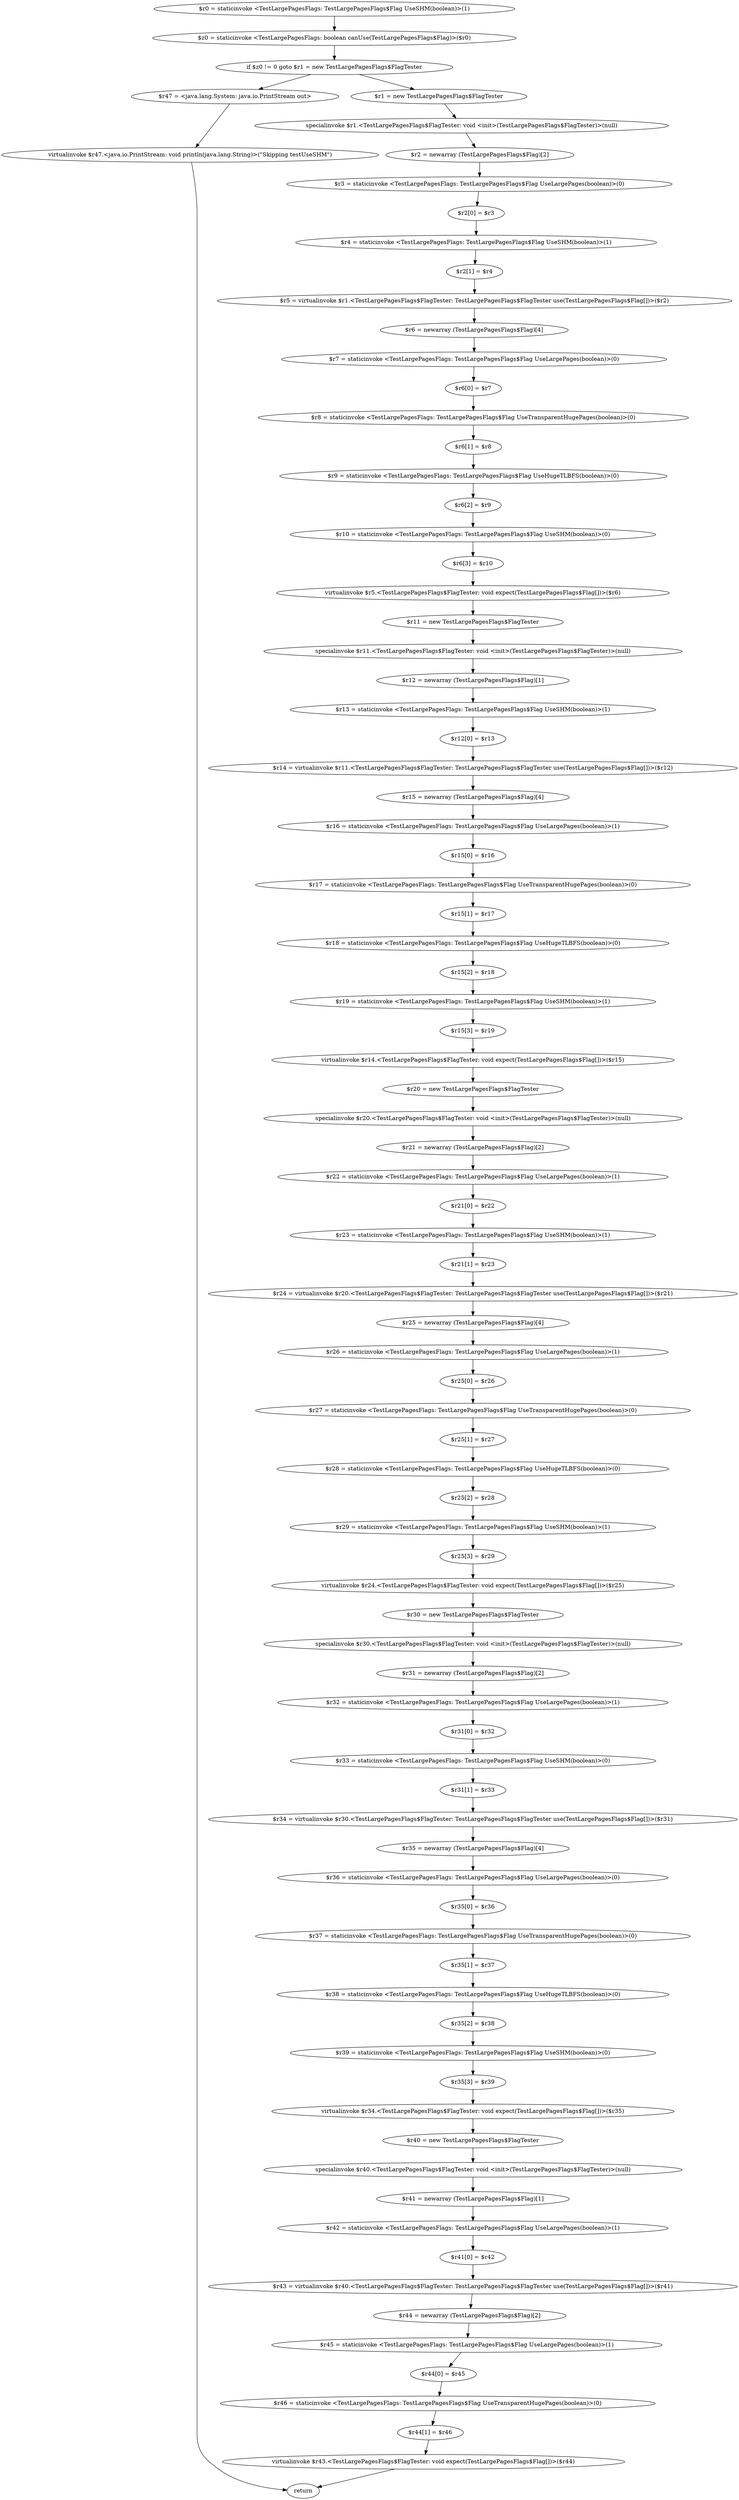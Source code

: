 digraph "unitGraph" {
    "$r0 = staticinvoke <TestLargePagesFlags: TestLargePagesFlags$Flag UseSHM(boolean)>(1)"
    "$z0 = staticinvoke <TestLargePagesFlags: boolean canUse(TestLargePagesFlags$Flag)>($r0)"
    "if $z0 != 0 goto $r1 = new TestLargePagesFlags$FlagTester"
    "$r47 = <java.lang.System: java.io.PrintStream out>"
    "virtualinvoke $r47.<java.io.PrintStream: void println(java.lang.String)>(\"Skipping testUseSHM\")"
    "return"
    "$r1 = new TestLargePagesFlags$FlagTester"
    "specialinvoke $r1.<TestLargePagesFlags$FlagTester: void <init>(TestLargePagesFlags$FlagTester)>(null)"
    "$r2 = newarray (TestLargePagesFlags$Flag)[2]"
    "$r3 = staticinvoke <TestLargePagesFlags: TestLargePagesFlags$Flag UseLargePages(boolean)>(0)"
    "$r2[0] = $r3"
    "$r4 = staticinvoke <TestLargePagesFlags: TestLargePagesFlags$Flag UseSHM(boolean)>(1)"
    "$r2[1] = $r4"
    "$r5 = virtualinvoke $r1.<TestLargePagesFlags$FlagTester: TestLargePagesFlags$FlagTester use(TestLargePagesFlags$Flag[])>($r2)"
    "$r6 = newarray (TestLargePagesFlags$Flag)[4]"
    "$r7 = staticinvoke <TestLargePagesFlags: TestLargePagesFlags$Flag UseLargePages(boolean)>(0)"
    "$r6[0] = $r7"
    "$r8 = staticinvoke <TestLargePagesFlags: TestLargePagesFlags$Flag UseTransparentHugePages(boolean)>(0)"
    "$r6[1] = $r8"
    "$r9 = staticinvoke <TestLargePagesFlags: TestLargePagesFlags$Flag UseHugeTLBFS(boolean)>(0)"
    "$r6[2] = $r9"
    "$r10 = staticinvoke <TestLargePagesFlags: TestLargePagesFlags$Flag UseSHM(boolean)>(0)"
    "$r6[3] = $r10"
    "virtualinvoke $r5.<TestLargePagesFlags$FlagTester: void expect(TestLargePagesFlags$Flag[])>($r6)"
    "$r11 = new TestLargePagesFlags$FlagTester"
    "specialinvoke $r11.<TestLargePagesFlags$FlagTester: void <init>(TestLargePagesFlags$FlagTester)>(null)"
    "$r12 = newarray (TestLargePagesFlags$Flag)[1]"
    "$r13 = staticinvoke <TestLargePagesFlags: TestLargePagesFlags$Flag UseSHM(boolean)>(1)"
    "$r12[0] = $r13"
    "$r14 = virtualinvoke $r11.<TestLargePagesFlags$FlagTester: TestLargePagesFlags$FlagTester use(TestLargePagesFlags$Flag[])>($r12)"
    "$r15 = newarray (TestLargePagesFlags$Flag)[4]"
    "$r16 = staticinvoke <TestLargePagesFlags: TestLargePagesFlags$Flag UseLargePages(boolean)>(1)"
    "$r15[0] = $r16"
    "$r17 = staticinvoke <TestLargePagesFlags: TestLargePagesFlags$Flag UseTransparentHugePages(boolean)>(0)"
    "$r15[1] = $r17"
    "$r18 = staticinvoke <TestLargePagesFlags: TestLargePagesFlags$Flag UseHugeTLBFS(boolean)>(0)"
    "$r15[2] = $r18"
    "$r19 = staticinvoke <TestLargePagesFlags: TestLargePagesFlags$Flag UseSHM(boolean)>(1)"
    "$r15[3] = $r19"
    "virtualinvoke $r14.<TestLargePagesFlags$FlagTester: void expect(TestLargePagesFlags$Flag[])>($r15)"
    "$r20 = new TestLargePagesFlags$FlagTester"
    "specialinvoke $r20.<TestLargePagesFlags$FlagTester: void <init>(TestLargePagesFlags$FlagTester)>(null)"
    "$r21 = newarray (TestLargePagesFlags$Flag)[2]"
    "$r22 = staticinvoke <TestLargePagesFlags: TestLargePagesFlags$Flag UseLargePages(boolean)>(1)"
    "$r21[0] = $r22"
    "$r23 = staticinvoke <TestLargePagesFlags: TestLargePagesFlags$Flag UseSHM(boolean)>(1)"
    "$r21[1] = $r23"
    "$r24 = virtualinvoke $r20.<TestLargePagesFlags$FlagTester: TestLargePagesFlags$FlagTester use(TestLargePagesFlags$Flag[])>($r21)"
    "$r25 = newarray (TestLargePagesFlags$Flag)[4]"
    "$r26 = staticinvoke <TestLargePagesFlags: TestLargePagesFlags$Flag UseLargePages(boolean)>(1)"
    "$r25[0] = $r26"
    "$r27 = staticinvoke <TestLargePagesFlags: TestLargePagesFlags$Flag UseTransparentHugePages(boolean)>(0)"
    "$r25[1] = $r27"
    "$r28 = staticinvoke <TestLargePagesFlags: TestLargePagesFlags$Flag UseHugeTLBFS(boolean)>(0)"
    "$r25[2] = $r28"
    "$r29 = staticinvoke <TestLargePagesFlags: TestLargePagesFlags$Flag UseSHM(boolean)>(1)"
    "$r25[3] = $r29"
    "virtualinvoke $r24.<TestLargePagesFlags$FlagTester: void expect(TestLargePagesFlags$Flag[])>($r25)"
    "$r30 = new TestLargePagesFlags$FlagTester"
    "specialinvoke $r30.<TestLargePagesFlags$FlagTester: void <init>(TestLargePagesFlags$FlagTester)>(null)"
    "$r31 = newarray (TestLargePagesFlags$Flag)[2]"
    "$r32 = staticinvoke <TestLargePagesFlags: TestLargePagesFlags$Flag UseLargePages(boolean)>(1)"
    "$r31[0] = $r32"
    "$r33 = staticinvoke <TestLargePagesFlags: TestLargePagesFlags$Flag UseSHM(boolean)>(0)"
    "$r31[1] = $r33"
    "$r34 = virtualinvoke $r30.<TestLargePagesFlags$FlagTester: TestLargePagesFlags$FlagTester use(TestLargePagesFlags$Flag[])>($r31)"
    "$r35 = newarray (TestLargePagesFlags$Flag)[4]"
    "$r36 = staticinvoke <TestLargePagesFlags: TestLargePagesFlags$Flag UseLargePages(boolean)>(0)"
    "$r35[0] = $r36"
    "$r37 = staticinvoke <TestLargePagesFlags: TestLargePagesFlags$Flag UseTransparentHugePages(boolean)>(0)"
    "$r35[1] = $r37"
    "$r38 = staticinvoke <TestLargePagesFlags: TestLargePagesFlags$Flag UseHugeTLBFS(boolean)>(0)"
    "$r35[2] = $r38"
    "$r39 = staticinvoke <TestLargePagesFlags: TestLargePagesFlags$Flag UseSHM(boolean)>(0)"
    "$r35[3] = $r39"
    "virtualinvoke $r34.<TestLargePagesFlags$FlagTester: void expect(TestLargePagesFlags$Flag[])>($r35)"
    "$r40 = new TestLargePagesFlags$FlagTester"
    "specialinvoke $r40.<TestLargePagesFlags$FlagTester: void <init>(TestLargePagesFlags$FlagTester)>(null)"
    "$r41 = newarray (TestLargePagesFlags$Flag)[1]"
    "$r42 = staticinvoke <TestLargePagesFlags: TestLargePagesFlags$Flag UseLargePages(boolean)>(1)"
    "$r41[0] = $r42"
    "$r43 = virtualinvoke $r40.<TestLargePagesFlags$FlagTester: TestLargePagesFlags$FlagTester use(TestLargePagesFlags$Flag[])>($r41)"
    "$r44 = newarray (TestLargePagesFlags$Flag)[2]"
    "$r45 = staticinvoke <TestLargePagesFlags: TestLargePagesFlags$Flag UseLargePages(boolean)>(1)"
    "$r44[0] = $r45"
    "$r46 = staticinvoke <TestLargePagesFlags: TestLargePagesFlags$Flag UseTransparentHugePages(boolean)>(0)"
    "$r44[1] = $r46"
    "virtualinvoke $r43.<TestLargePagesFlags$FlagTester: void expect(TestLargePagesFlags$Flag[])>($r44)"
    "$r0 = staticinvoke <TestLargePagesFlags: TestLargePagesFlags$Flag UseSHM(boolean)>(1)"->"$z0 = staticinvoke <TestLargePagesFlags: boolean canUse(TestLargePagesFlags$Flag)>($r0)";
    "$z0 = staticinvoke <TestLargePagesFlags: boolean canUse(TestLargePagesFlags$Flag)>($r0)"->"if $z0 != 0 goto $r1 = new TestLargePagesFlags$FlagTester";
    "if $z0 != 0 goto $r1 = new TestLargePagesFlags$FlagTester"->"$r47 = <java.lang.System: java.io.PrintStream out>";
    "if $z0 != 0 goto $r1 = new TestLargePagesFlags$FlagTester"->"$r1 = new TestLargePagesFlags$FlagTester";
    "$r47 = <java.lang.System: java.io.PrintStream out>"->"virtualinvoke $r47.<java.io.PrintStream: void println(java.lang.String)>(\"Skipping testUseSHM\")";
    "virtualinvoke $r47.<java.io.PrintStream: void println(java.lang.String)>(\"Skipping testUseSHM\")"->"return";
    "$r1 = new TestLargePagesFlags$FlagTester"->"specialinvoke $r1.<TestLargePagesFlags$FlagTester: void <init>(TestLargePagesFlags$FlagTester)>(null)";
    "specialinvoke $r1.<TestLargePagesFlags$FlagTester: void <init>(TestLargePagesFlags$FlagTester)>(null)"->"$r2 = newarray (TestLargePagesFlags$Flag)[2]";
    "$r2 = newarray (TestLargePagesFlags$Flag)[2]"->"$r3 = staticinvoke <TestLargePagesFlags: TestLargePagesFlags$Flag UseLargePages(boolean)>(0)";
    "$r3 = staticinvoke <TestLargePagesFlags: TestLargePagesFlags$Flag UseLargePages(boolean)>(0)"->"$r2[0] = $r3";
    "$r2[0] = $r3"->"$r4 = staticinvoke <TestLargePagesFlags: TestLargePagesFlags$Flag UseSHM(boolean)>(1)";
    "$r4 = staticinvoke <TestLargePagesFlags: TestLargePagesFlags$Flag UseSHM(boolean)>(1)"->"$r2[1] = $r4";
    "$r2[1] = $r4"->"$r5 = virtualinvoke $r1.<TestLargePagesFlags$FlagTester: TestLargePagesFlags$FlagTester use(TestLargePagesFlags$Flag[])>($r2)";
    "$r5 = virtualinvoke $r1.<TestLargePagesFlags$FlagTester: TestLargePagesFlags$FlagTester use(TestLargePagesFlags$Flag[])>($r2)"->"$r6 = newarray (TestLargePagesFlags$Flag)[4]";
    "$r6 = newarray (TestLargePagesFlags$Flag)[4]"->"$r7 = staticinvoke <TestLargePagesFlags: TestLargePagesFlags$Flag UseLargePages(boolean)>(0)";
    "$r7 = staticinvoke <TestLargePagesFlags: TestLargePagesFlags$Flag UseLargePages(boolean)>(0)"->"$r6[0] = $r7";
    "$r6[0] = $r7"->"$r8 = staticinvoke <TestLargePagesFlags: TestLargePagesFlags$Flag UseTransparentHugePages(boolean)>(0)";
    "$r8 = staticinvoke <TestLargePagesFlags: TestLargePagesFlags$Flag UseTransparentHugePages(boolean)>(0)"->"$r6[1] = $r8";
    "$r6[1] = $r8"->"$r9 = staticinvoke <TestLargePagesFlags: TestLargePagesFlags$Flag UseHugeTLBFS(boolean)>(0)";
    "$r9 = staticinvoke <TestLargePagesFlags: TestLargePagesFlags$Flag UseHugeTLBFS(boolean)>(0)"->"$r6[2] = $r9";
    "$r6[2] = $r9"->"$r10 = staticinvoke <TestLargePagesFlags: TestLargePagesFlags$Flag UseSHM(boolean)>(0)";
    "$r10 = staticinvoke <TestLargePagesFlags: TestLargePagesFlags$Flag UseSHM(boolean)>(0)"->"$r6[3] = $r10";
    "$r6[3] = $r10"->"virtualinvoke $r5.<TestLargePagesFlags$FlagTester: void expect(TestLargePagesFlags$Flag[])>($r6)";
    "virtualinvoke $r5.<TestLargePagesFlags$FlagTester: void expect(TestLargePagesFlags$Flag[])>($r6)"->"$r11 = new TestLargePagesFlags$FlagTester";
    "$r11 = new TestLargePagesFlags$FlagTester"->"specialinvoke $r11.<TestLargePagesFlags$FlagTester: void <init>(TestLargePagesFlags$FlagTester)>(null)";
    "specialinvoke $r11.<TestLargePagesFlags$FlagTester: void <init>(TestLargePagesFlags$FlagTester)>(null)"->"$r12 = newarray (TestLargePagesFlags$Flag)[1]";
    "$r12 = newarray (TestLargePagesFlags$Flag)[1]"->"$r13 = staticinvoke <TestLargePagesFlags: TestLargePagesFlags$Flag UseSHM(boolean)>(1)";
    "$r13 = staticinvoke <TestLargePagesFlags: TestLargePagesFlags$Flag UseSHM(boolean)>(1)"->"$r12[0] = $r13";
    "$r12[0] = $r13"->"$r14 = virtualinvoke $r11.<TestLargePagesFlags$FlagTester: TestLargePagesFlags$FlagTester use(TestLargePagesFlags$Flag[])>($r12)";
    "$r14 = virtualinvoke $r11.<TestLargePagesFlags$FlagTester: TestLargePagesFlags$FlagTester use(TestLargePagesFlags$Flag[])>($r12)"->"$r15 = newarray (TestLargePagesFlags$Flag)[4]";
    "$r15 = newarray (TestLargePagesFlags$Flag)[4]"->"$r16 = staticinvoke <TestLargePagesFlags: TestLargePagesFlags$Flag UseLargePages(boolean)>(1)";
    "$r16 = staticinvoke <TestLargePagesFlags: TestLargePagesFlags$Flag UseLargePages(boolean)>(1)"->"$r15[0] = $r16";
    "$r15[0] = $r16"->"$r17 = staticinvoke <TestLargePagesFlags: TestLargePagesFlags$Flag UseTransparentHugePages(boolean)>(0)";
    "$r17 = staticinvoke <TestLargePagesFlags: TestLargePagesFlags$Flag UseTransparentHugePages(boolean)>(0)"->"$r15[1] = $r17";
    "$r15[1] = $r17"->"$r18 = staticinvoke <TestLargePagesFlags: TestLargePagesFlags$Flag UseHugeTLBFS(boolean)>(0)";
    "$r18 = staticinvoke <TestLargePagesFlags: TestLargePagesFlags$Flag UseHugeTLBFS(boolean)>(0)"->"$r15[2] = $r18";
    "$r15[2] = $r18"->"$r19 = staticinvoke <TestLargePagesFlags: TestLargePagesFlags$Flag UseSHM(boolean)>(1)";
    "$r19 = staticinvoke <TestLargePagesFlags: TestLargePagesFlags$Flag UseSHM(boolean)>(1)"->"$r15[3] = $r19";
    "$r15[3] = $r19"->"virtualinvoke $r14.<TestLargePagesFlags$FlagTester: void expect(TestLargePagesFlags$Flag[])>($r15)";
    "virtualinvoke $r14.<TestLargePagesFlags$FlagTester: void expect(TestLargePagesFlags$Flag[])>($r15)"->"$r20 = new TestLargePagesFlags$FlagTester";
    "$r20 = new TestLargePagesFlags$FlagTester"->"specialinvoke $r20.<TestLargePagesFlags$FlagTester: void <init>(TestLargePagesFlags$FlagTester)>(null)";
    "specialinvoke $r20.<TestLargePagesFlags$FlagTester: void <init>(TestLargePagesFlags$FlagTester)>(null)"->"$r21 = newarray (TestLargePagesFlags$Flag)[2]";
    "$r21 = newarray (TestLargePagesFlags$Flag)[2]"->"$r22 = staticinvoke <TestLargePagesFlags: TestLargePagesFlags$Flag UseLargePages(boolean)>(1)";
    "$r22 = staticinvoke <TestLargePagesFlags: TestLargePagesFlags$Flag UseLargePages(boolean)>(1)"->"$r21[0] = $r22";
    "$r21[0] = $r22"->"$r23 = staticinvoke <TestLargePagesFlags: TestLargePagesFlags$Flag UseSHM(boolean)>(1)";
    "$r23 = staticinvoke <TestLargePagesFlags: TestLargePagesFlags$Flag UseSHM(boolean)>(1)"->"$r21[1] = $r23";
    "$r21[1] = $r23"->"$r24 = virtualinvoke $r20.<TestLargePagesFlags$FlagTester: TestLargePagesFlags$FlagTester use(TestLargePagesFlags$Flag[])>($r21)";
    "$r24 = virtualinvoke $r20.<TestLargePagesFlags$FlagTester: TestLargePagesFlags$FlagTester use(TestLargePagesFlags$Flag[])>($r21)"->"$r25 = newarray (TestLargePagesFlags$Flag)[4]";
    "$r25 = newarray (TestLargePagesFlags$Flag)[4]"->"$r26 = staticinvoke <TestLargePagesFlags: TestLargePagesFlags$Flag UseLargePages(boolean)>(1)";
    "$r26 = staticinvoke <TestLargePagesFlags: TestLargePagesFlags$Flag UseLargePages(boolean)>(1)"->"$r25[0] = $r26";
    "$r25[0] = $r26"->"$r27 = staticinvoke <TestLargePagesFlags: TestLargePagesFlags$Flag UseTransparentHugePages(boolean)>(0)";
    "$r27 = staticinvoke <TestLargePagesFlags: TestLargePagesFlags$Flag UseTransparentHugePages(boolean)>(0)"->"$r25[1] = $r27";
    "$r25[1] = $r27"->"$r28 = staticinvoke <TestLargePagesFlags: TestLargePagesFlags$Flag UseHugeTLBFS(boolean)>(0)";
    "$r28 = staticinvoke <TestLargePagesFlags: TestLargePagesFlags$Flag UseHugeTLBFS(boolean)>(0)"->"$r25[2] = $r28";
    "$r25[2] = $r28"->"$r29 = staticinvoke <TestLargePagesFlags: TestLargePagesFlags$Flag UseSHM(boolean)>(1)";
    "$r29 = staticinvoke <TestLargePagesFlags: TestLargePagesFlags$Flag UseSHM(boolean)>(1)"->"$r25[3] = $r29";
    "$r25[3] = $r29"->"virtualinvoke $r24.<TestLargePagesFlags$FlagTester: void expect(TestLargePagesFlags$Flag[])>($r25)";
    "virtualinvoke $r24.<TestLargePagesFlags$FlagTester: void expect(TestLargePagesFlags$Flag[])>($r25)"->"$r30 = new TestLargePagesFlags$FlagTester";
    "$r30 = new TestLargePagesFlags$FlagTester"->"specialinvoke $r30.<TestLargePagesFlags$FlagTester: void <init>(TestLargePagesFlags$FlagTester)>(null)";
    "specialinvoke $r30.<TestLargePagesFlags$FlagTester: void <init>(TestLargePagesFlags$FlagTester)>(null)"->"$r31 = newarray (TestLargePagesFlags$Flag)[2]";
    "$r31 = newarray (TestLargePagesFlags$Flag)[2]"->"$r32 = staticinvoke <TestLargePagesFlags: TestLargePagesFlags$Flag UseLargePages(boolean)>(1)";
    "$r32 = staticinvoke <TestLargePagesFlags: TestLargePagesFlags$Flag UseLargePages(boolean)>(1)"->"$r31[0] = $r32";
    "$r31[0] = $r32"->"$r33 = staticinvoke <TestLargePagesFlags: TestLargePagesFlags$Flag UseSHM(boolean)>(0)";
    "$r33 = staticinvoke <TestLargePagesFlags: TestLargePagesFlags$Flag UseSHM(boolean)>(0)"->"$r31[1] = $r33";
    "$r31[1] = $r33"->"$r34 = virtualinvoke $r30.<TestLargePagesFlags$FlagTester: TestLargePagesFlags$FlagTester use(TestLargePagesFlags$Flag[])>($r31)";
    "$r34 = virtualinvoke $r30.<TestLargePagesFlags$FlagTester: TestLargePagesFlags$FlagTester use(TestLargePagesFlags$Flag[])>($r31)"->"$r35 = newarray (TestLargePagesFlags$Flag)[4]";
    "$r35 = newarray (TestLargePagesFlags$Flag)[4]"->"$r36 = staticinvoke <TestLargePagesFlags: TestLargePagesFlags$Flag UseLargePages(boolean)>(0)";
    "$r36 = staticinvoke <TestLargePagesFlags: TestLargePagesFlags$Flag UseLargePages(boolean)>(0)"->"$r35[0] = $r36";
    "$r35[0] = $r36"->"$r37 = staticinvoke <TestLargePagesFlags: TestLargePagesFlags$Flag UseTransparentHugePages(boolean)>(0)";
    "$r37 = staticinvoke <TestLargePagesFlags: TestLargePagesFlags$Flag UseTransparentHugePages(boolean)>(0)"->"$r35[1] = $r37";
    "$r35[1] = $r37"->"$r38 = staticinvoke <TestLargePagesFlags: TestLargePagesFlags$Flag UseHugeTLBFS(boolean)>(0)";
    "$r38 = staticinvoke <TestLargePagesFlags: TestLargePagesFlags$Flag UseHugeTLBFS(boolean)>(0)"->"$r35[2] = $r38";
    "$r35[2] = $r38"->"$r39 = staticinvoke <TestLargePagesFlags: TestLargePagesFlags$Flag UseSHM(boolean)>(0)";
    "$r39 = staticinvoke <TestLargePagesFlags: TestLargePagesFlags$Flag UseSHM(boolean)>(0)"->"$r35[3] = $r39";
    "$r35[3] = $r39"->"virtualinvoke $r34.<TestLargePagesFlags$FlagTester: void expect(TestLargePagesFlags$Flag[])>($r35)";
    "virtualinvoke $r34.<TestLargePagesFlags$FlagTester: void expect(TestLargePagesFlags$Flag[])>($r35)"->"$r40 = new TestLargePagesFlags$FlagTester";
    "$r40 = new TestLargePagesFlags$FlagTester"->"specialinvoke $r40.<TestLargePagesFlags$FlagTester: void <init>(TestLargePagesFlags$FlagTester)>(null)";
    "specialinvoke $r40.<TestLargePagesFlags$FlagTester: void <init>(TestLargePagesFlags$FlagTester)>(null)"->"$r41 = newarray (TestLargePagesFlags$Flag)[1]";
    "$r41 = newarray (TestLargePagesFlags$Flag)[1]"->"$r42 = staticinvoke <TestLargePagesFlags: TestLargePagesFlags$Flag UseLargePages(boolean)>(1)";
    "$r42 = staticinvoke <TestLargePagesFlags: TestLargePagesFlags$Flag UseLargePages(boolean)>(1)"->"$r41[0] = $r42";
    "$r41[0] = $r42"->"$r43 = virtualinvoke $r40.<TestLargePagesFlags$FlagTester: TestLargePagesFlags$FlagTester use(TestLargePagesFlags$Flag[])>($r41)";
    "$r43 = virtualinvoke $r40.<TestLargePagesFlags$FlagTester: TestLargePagesFlags$FlagTester use(TestLargePagesFlags$Flag[])>($r41)"->"$r44 = newarray (TestLargePagesFlags$Flag)[2]";
    "$r44 = newarray (TestLargePagesFlags$Flag)[2]"->"$r45 = staticinvoke <TestLargePagesFlags: TestLargePagesFlags$Flag UseLargePages(boolean)>(1)";
    "$r45 = staticinvoke <TestLargePagesFlags: TestLargePagesFlags$Flag UseLargePages(boolean)>(1)"->"$r44[0] = $r45";
    "$r44[0] = $r45"->"$r46 = staticinvoke <TestLargePagesFlags: TestLargePagesFlags$Flag UseTransparentHugePages(boolean)>(0)";
    "$r46 = staticinvoke <TestLargePagesFlags: TestLargePagesFlags$Flag UseTransparentHugePages(boolean)>(0)"->"$r44[1] = $r46";
    "$r44[1] = $r46"->"virtualinvoke $r43.<TestLargePagesFlags$FlagTester: void expect(TestLargePagesFlags$Flag[])>($r44)";
    "virtualinvoke $r43.<TestLargePagesFlags$FlagTester: void expect(TestLargePagesFlags$Flag[])>($r44)"->"return";
}
